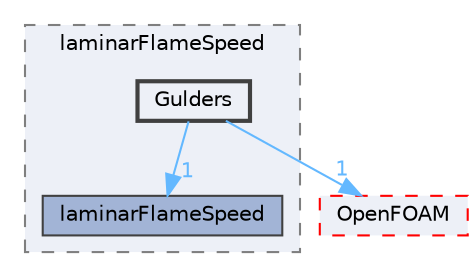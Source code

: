 digraph "src/thermophysicalModels/laminarFlameSpeed/Gulders"
{
 // LATEX_PDF_SIZE
  bgcolor="transparent";
  edge [fontname=Helvetica,fontsize=10,labelfontname=Helvetica,labelfontsize=10];
  node [fontname=Helvetica,fontsize=10,shape=box,height=0.2,width=0.4];
  compound=true
  subgraph clusterdir_6d661017c4b82204fef6138e75f6f3ff {
    graph [ bgcolor="#edf0f7", pencolor="grey50", label="laminarFlameSpeed", fontname=Helvetica,fontsize=10 style="filled,dashed", URL="dir_6d661017c4b82204fef6138e75f6f3ff.html",tooltip=""]
  dir_08ad899c819d975677367bc53f0e0c69 [label="laminarFlameSpeed", fillcolor="#a2b4d6", color="grey25", style="filled", URL="dir_08ad899c819d975677367bc53f0e0c69.html",tooltip=""];
  dir_aca4362ab8a3de3d186cac1b44e4c459 [label="Gulders", fillcolor="#edf0f7", color="grey25", style="filled,bold", URL="dir_aca4362ab8a3de3d186cac1b44e4c459.html",tooltip=""];
  }
  dir_c5473ff19b20e6ec4dfe5c310b3778a8 [label="OpenFOAM", fillcolor="#edf0f7", color="red", style="filled,dashed", URL="dir_c5473ff19b20e6ec4dfe5c310b3778a8.html",tooltip=""];
  dir_aca4362ab8a3de3d186cac1b44e4c459->dir_08ad899c819d975677367bc53f0e0c69 [headlabel="1", labeldistance=1.5 headhref="dir_001689_002087.html" href="dir_001689_002087.html" color="steelblue1" fontcolor="steelblue1"];
  dir_aca4362ab8a3de3d186cac1b44e4c459->dir_c5473ff19b20e6ec4dfe5c310b3778a8 [headlabel="1", labeldistance=1.5 headhref="dir_001689_002695.html" href="dir_001689_002695.html" color="steelblue1" fontcolor="steelblue1"];
}
